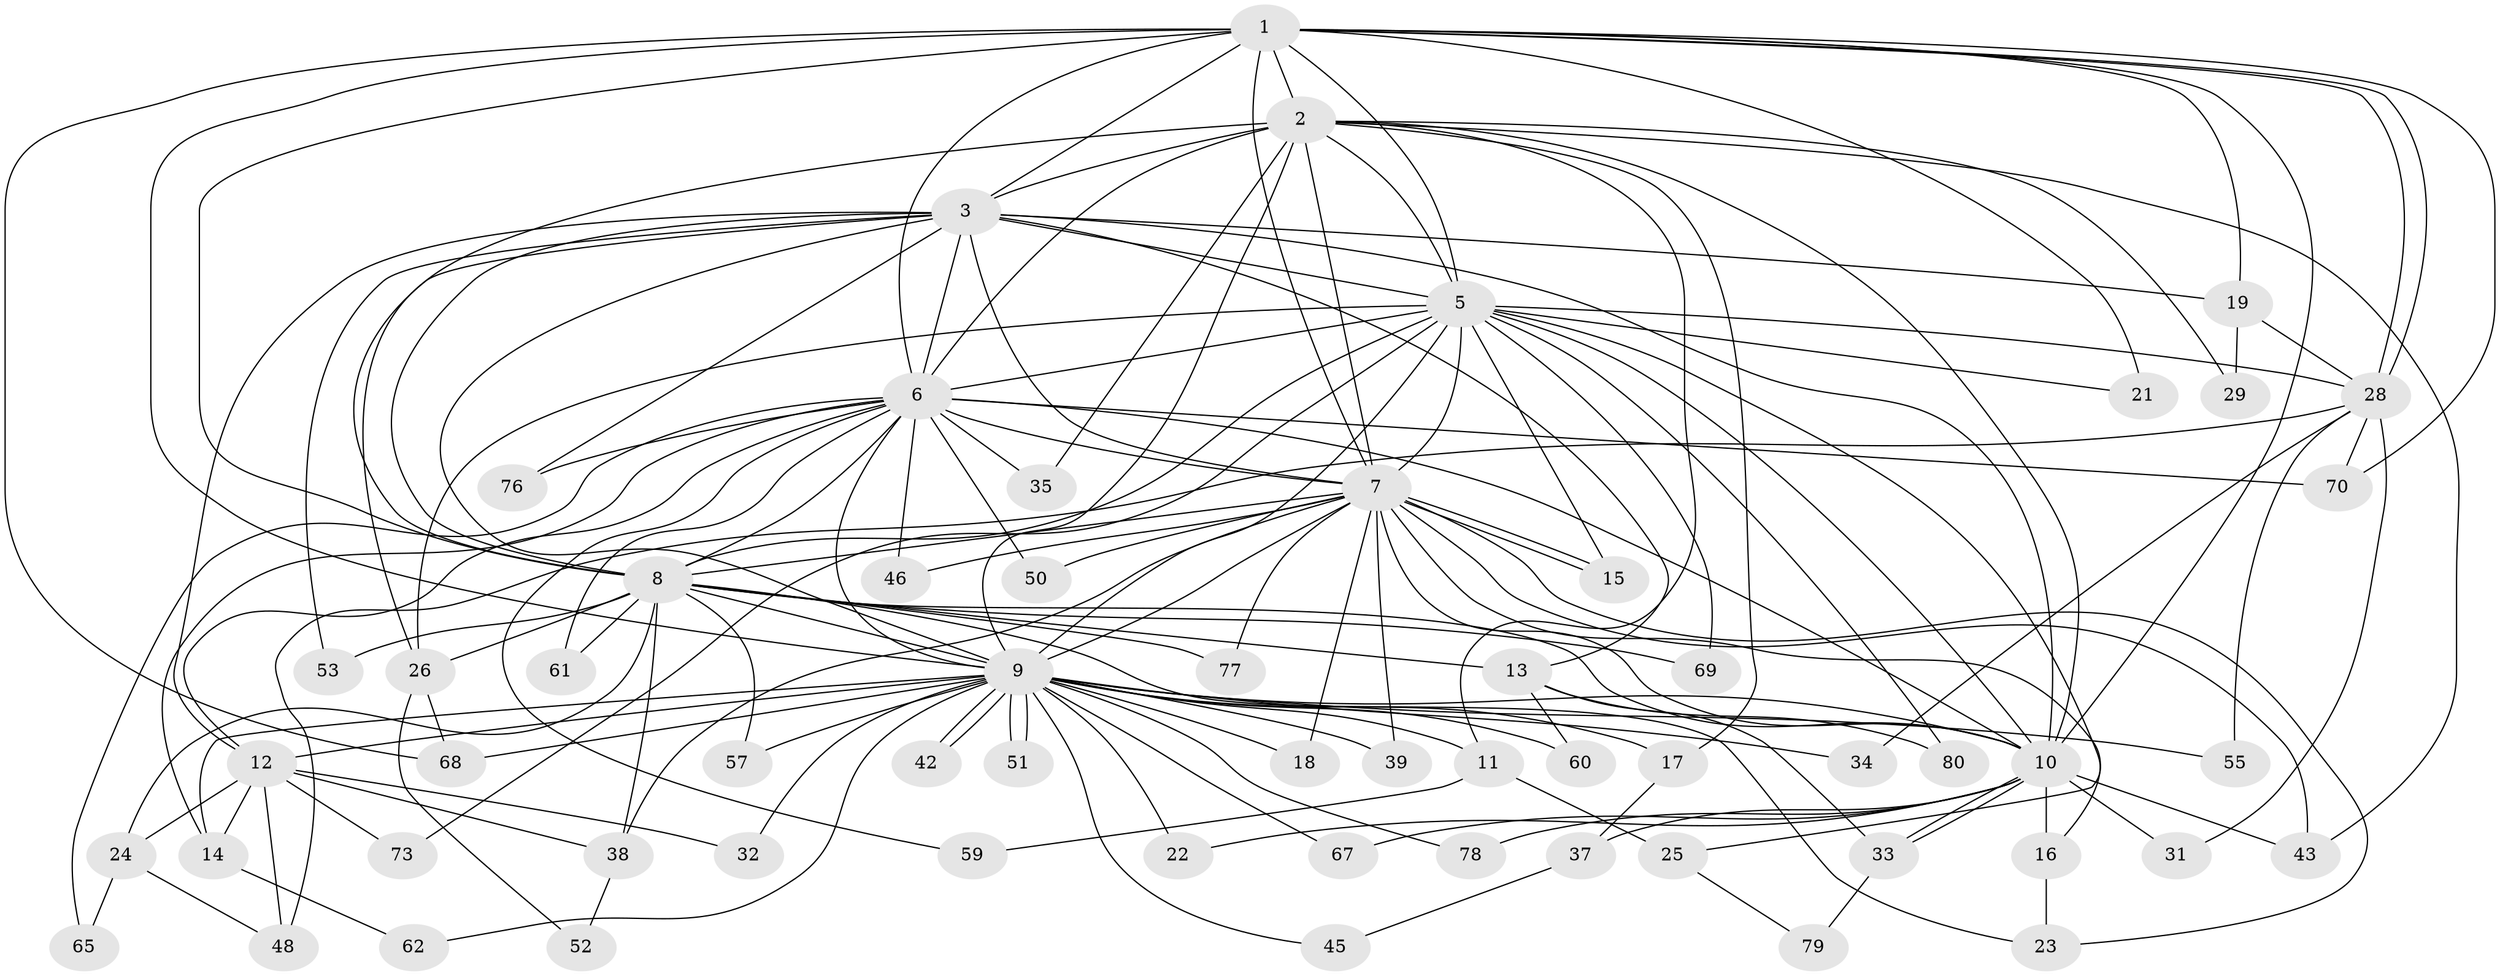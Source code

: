 // Generated by graph-tools (version 1.1) at 2025/23/03/03/25 07:23:36]
// undirected, 60 vertices, 151 edges
graph export_dot {
graph [start="1"]
  node [color=gray90,style=filled];
  1 [super="+74"];
  2 [super="+44"];
  3 [super="+4"];
  5 [super="+41"];
  6 [super="+36"];
  7 [super="+63"];
  8 [super="+71"];
  9 [super="+47"];
  10 [super="+64"];
  11;
  12 [super="+20"];
  13;
  14 [super="+56"];
  15 [super="+27"];
  16;
  17;
  18;
  19 [super="+58"];
  21;
  22;
  23 [super="+66"];
  24;
  25;
  26 [super="+30"];
  28 [super="+54"];
  29;
  31;
  32;
  33 [super="+75"];
  34;
  35;
  37;
  38 [super="+40"];
  39;
  42;
  43 [super="+49"];
  45;
  46;
  48 [super="+81"];
  50;
  51;
  52;
  53;
  55;
  57;
  59;
  60;
  61;
  62;
  65;
  67;
  68 [super="+72"];
  69;
  70;
  73;
  76;
  77;
  78;
  79;
  80;
  1 -- 2;
  1 -- 3 [weight=2];
  1 -- 5;
  1 -- 6 [weight=2];
  1 -- 7;
  1 -- 8;
  1 -- 9;
  1 -- 10;
  1 -- 19;
  1 -- 21;
  1 -- 28;
  1 -- 28;
  1 -- 68;
  1 -- 70;
  2 -- 3 [weight=2];
  2 -- 5;
  2 -- 6 [weight=2];
  2 -- 7;
  2 -- 8 [weight=2];
  2 -- 9;
  2 -- 10;
  2 -- 11;
  2 -- 17;
  2 -- 29;
  2 -- 35;
  2 -- 43;
  3 -- 5 [weight=2];
  3 -- 6 [weight=2];
  3 -- 7 [weight=2];
  3 -- 8 [weight=2];
  3 -- 9 [weight=2];
  3 -- 10 [weight=2];
  3 -- 53;
  3 -- 76;
  3 -- 13;
  3 -- 19;
  3 -- 12;
  3 -- 26;
  5 -- 6 [weight=2];
  5 -- 7;
  5 -- 8;
  5 -- 9;
  5 -- 10;
  5 -- 21;
  5 -- 25;
  5 -- 26;
  5 -- 69;
  5 -- 73;
  5 -- 80;
  5 -- 28;
  5 -- 15;
  6 -- 7;
  6 -- 8;
  6 -- 9;
  6 -- 10;
  6 -- 12;
  6 -- 14;
  6 -- 35;
  6 -- 46;
  6 -- 50;
  6 -- 59;
  6 -- 61;
  6 -- 65;
  6 -- 70;
  6 -- 76;
  7 -- 8;
  7 -- 9;
  7 -- 10;
  7 -- 15;
  7 -- 15;
  7 -- 16;
  7 -- 18;
  7 -- 39;
  7 -- 43;
  7 -- 46;
  7 -- 50;
  7 -- 77;
  7 -- 38;
  7 -- 23;
  8 -- 9 [weight=2];
  8 -- 10;
  8 -- 13;
  8 -- 23;
  8 -- 24;
  8 -- 26;
  8 -- 38 [weight=2];
  8 -- 53;
  8 -- 57;
  8 -- 61;
  8 -- 69;
  8 -- 77;
  9 -- 10;
  9 -- 11;
  9 -- 12;
  9 -- 14;
  9 -- 17;
  9 -- 18;
  9 -- 22;
  9 -- 32;
  9 -- 34;
  9 -- 39;
  9 -- 42;
  9 -- 42;
  9 -- 45;
  9 -- 51;
  9 -- 51;
  9 -- 55;
  9 -- 57;
  9 -- 60;
  9 -- 62;
  9 -- 67;
  9 -- 68;
  9 -- 78;
  10 -- 16 [weight=2];
  10 -- 22;
  10 -- 31;
  10 -- 33;
  10 -- 33;
  10 -- 37;
  10 -- 43;
  10 -- 67;
  10 -- 78;
  11 -- 25;
  11 -- 59;
  12 -- 32;
  12 -- 38;
  12 -- 48;
  12 -- 14;
  12 -- 24;
  12 -- 73;
  13 -- 60;
  13 -- 80;
  13 -- 33;
  14 -- 62;
  16 -- 23;
  17 -- 37;
  19 -- 29;
  19 -- 28;
  24 -- 65;
  24 -- 48;
  25 -- 79;
  26 -- 52;
  26 -- 68;
  28 -- 31;
  28 -- 34;
  28 -- 48;
  28 -- 55;
  28 -- 70;
  33 -- 79;
  37 -- 45;
  38 -- 52;
}
